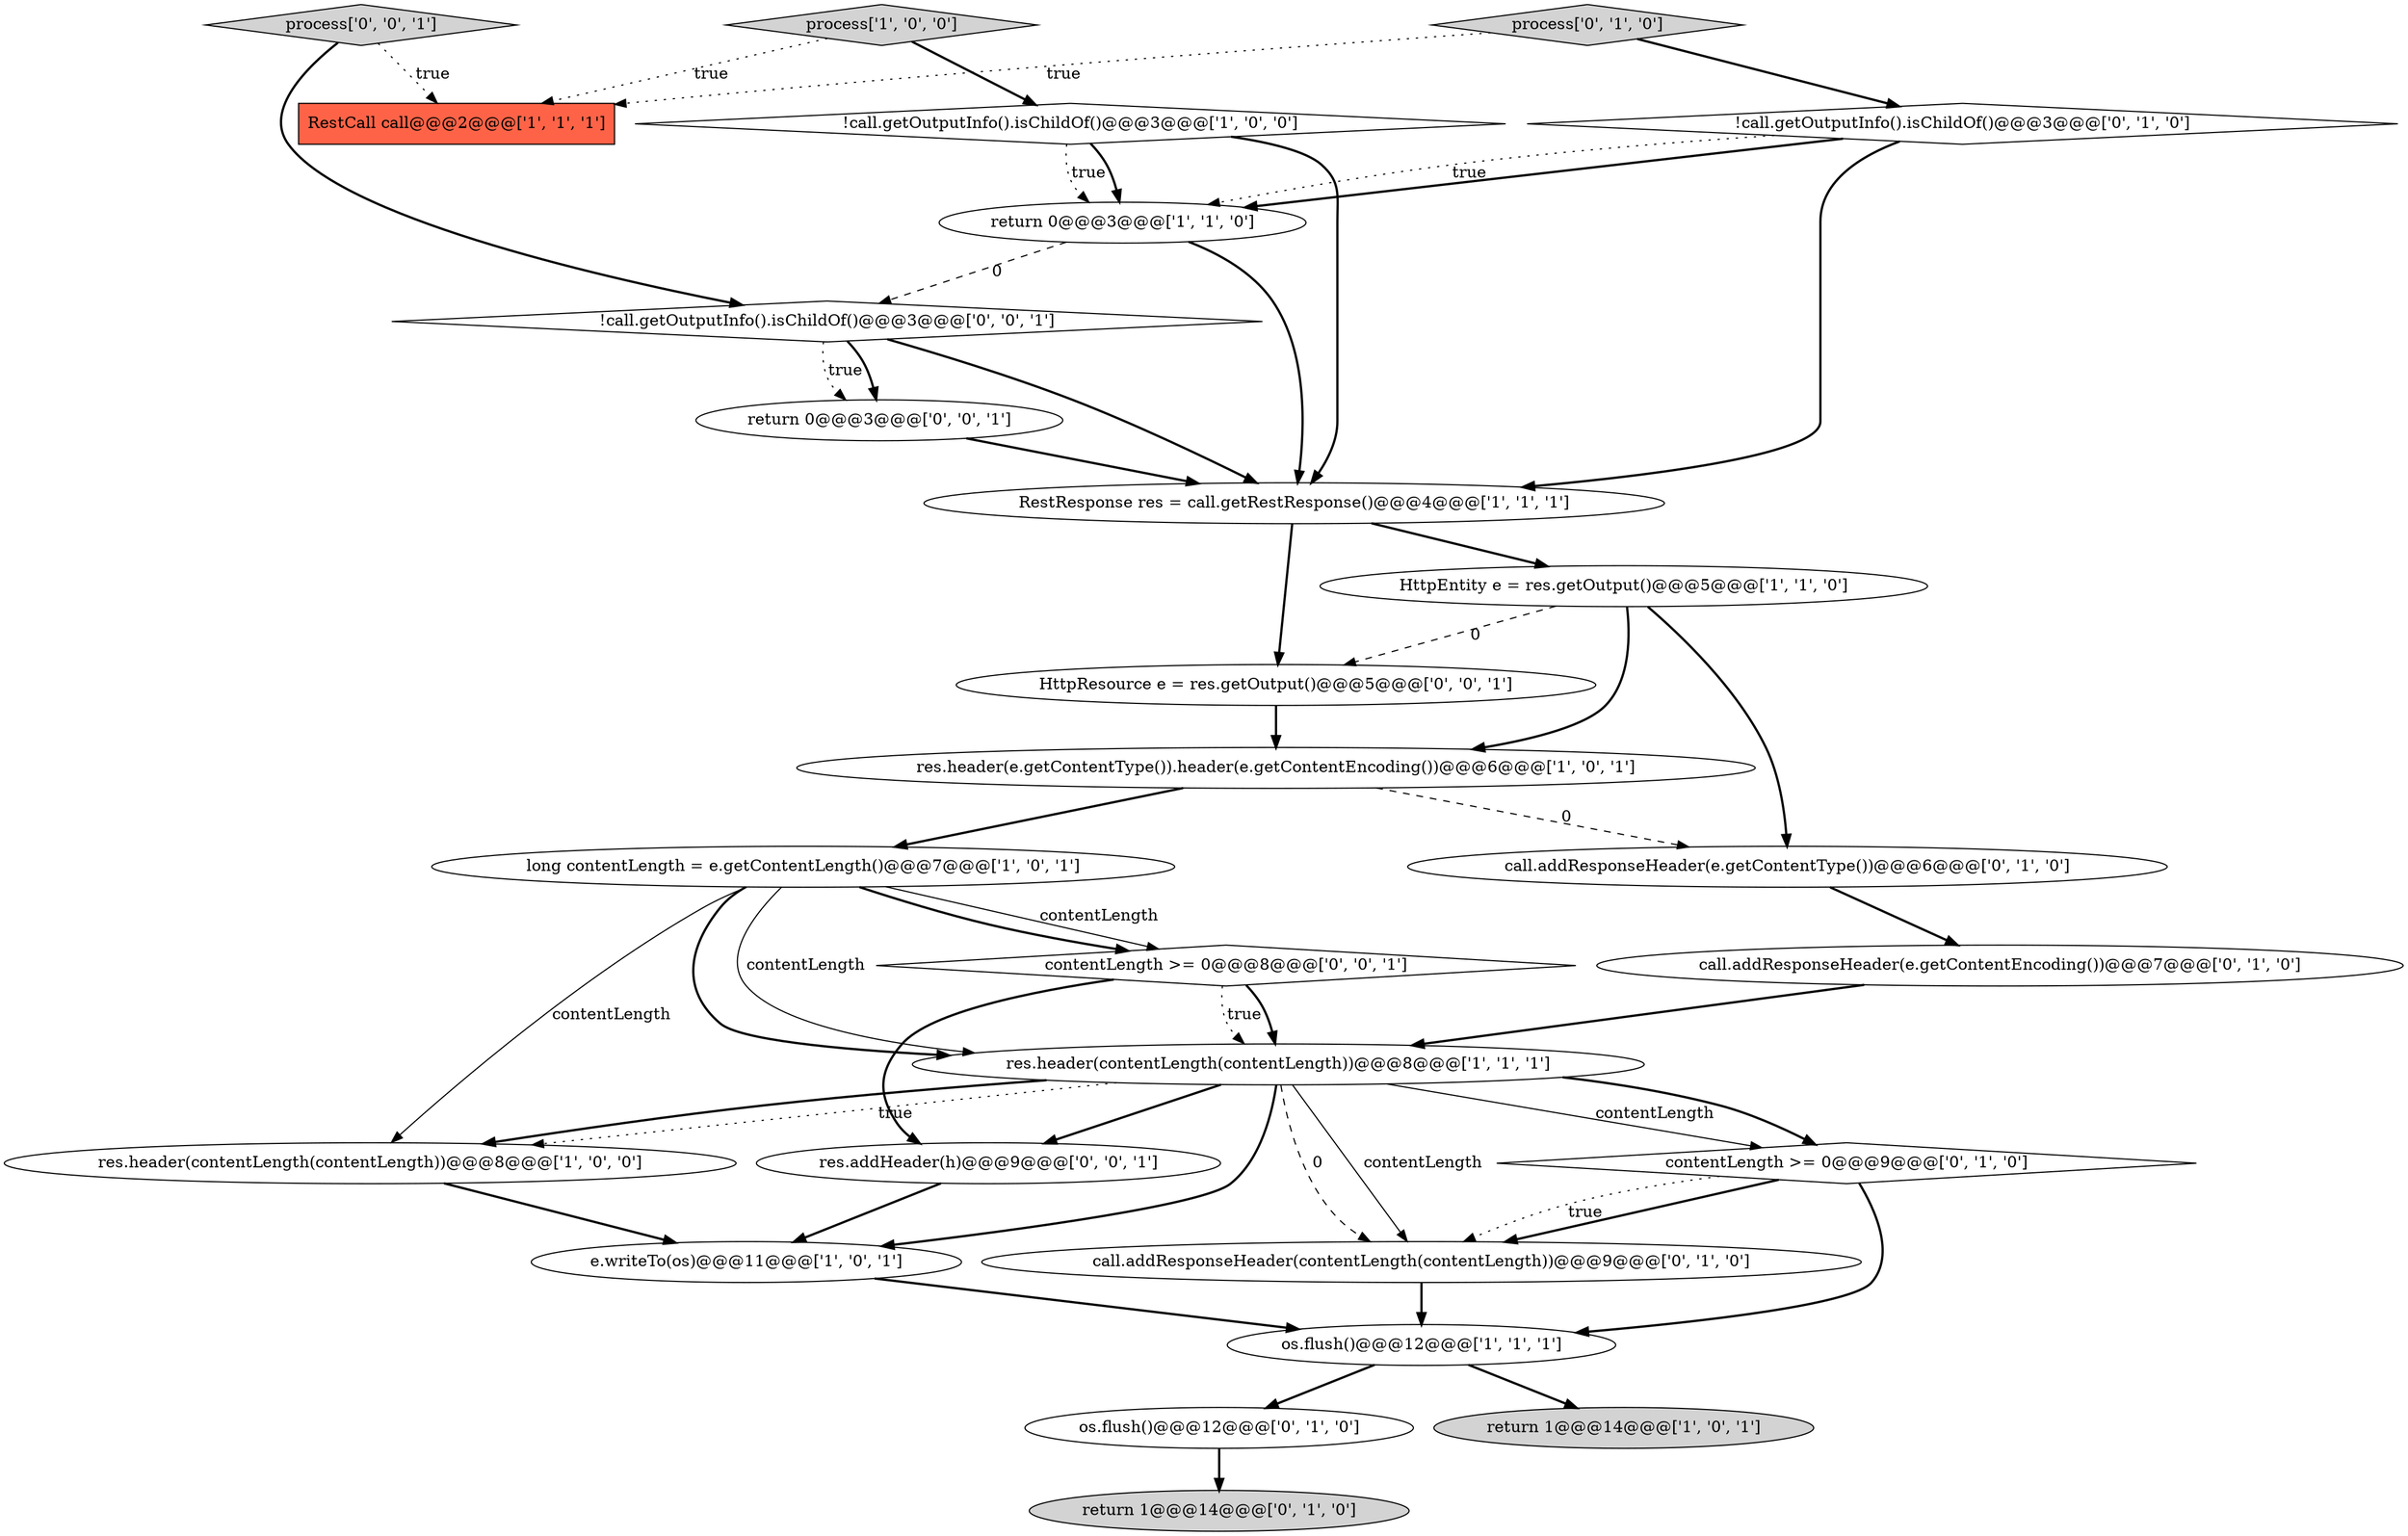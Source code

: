 digraph {
15 [style = filled, label = "os.flush()@@@12@@@['0', '1', '0']", fillcolor = white, shape = ellipse image = "AAA0AAABBB2BBB"];
4 [style = filled, label = "e.writeTo(os)@@@11@@@['1', '0', '1']", fillcolor = white, shape = ellipse image = "AAA0AAABBB1BBB"];
23 [style = filled, label = "return 0@@@3@@@['0', '0', '1']", fillcolor = white, shape = ellipse image = "AAA0AAABBB3BBB"];
17 [style = filled, label = "call.addResponseHeader(contentLength(contentLength))@@@9@@@['0', '1', '0']", fillcolor = white, shape = ellipse image = "AAA1AAABBB2BBB"];
11 [style = filled, label = "RestResponse res = call.getRestResponse()@@@4@@@['1', '1', '1']", fillcolor = white, shape = ellipse image = "AAA0AAABBB1BBB"];
22 [style = filled, label = "process['0', '0', '1']", fillcolor = lightgray, shape = diamond image = "AAA0AAABBB3BBB"];
26 [style = filled, label = "!call.getOutputInfo().isChildOf()@@@3@@@['0', '0', '1']", fillcolor = white, shape = diamond image = "AAA0AAABBB3BBB"];
20 [style = filled, label = "call.addResponseHeader(e.getContentEncoding())@@@7@@@['0', '1', '0']", fillcolor = white, shape = ellipse image = "AAA1AAABBB2BBB"];
5 [style = filled, label = "return 0@@@3@@@['1', '1', '0']", fillcolor = white, shape = ellipse image = "AAA0AAABBB1BBB"];
8 [style = filled, label = "res.header(contentLength(contentLength))@@@8@@@['1', '0', '0']", fillcolor = white, shape = ellipse image = "AAA0AAABBB1BBB"];
0 [style = filled, label = "res.header(e.getContentType()).header(e.getContentEncoding())@@@6@@@['1', '0', '1']", fillcolor = white, shape = ellipse image = "AAA0AAABBB1BBB"];
18 [style = filled, label = "process['0', '1', '0']", fillcolor = lightgray, shape = diamond image = "AAA0AAABBB2BBB"];
14 [style = filled, label = "!call.getOutputInfo().isChildOf()@@@3@@@['0', '1', '0']", fillcolor = white, shape = diamond image = "AAA0AAABBB2BBB"];
2 [style = filled, label = "process['1', '0', '0']", fillcolor = lightgray, shape = diamond image = "AAA0AAABBB1BBB"];
21 [style = filled, label = "res.addHeader(h)@@@9@@@['0', '0', '1']", fillcolor = white, shape = ellipse image = "AAA0AAABBB3BBB"];
12 [style = filled, label = "res.header(contentLength(contentLength))@@@8@@@['1', '1', '1']", fillcolor = white, shape = ellipse image = "AAA0AAABBB1BBB"];
7 [style = filled, label = "HttpEntity e = res.getOutput()@@@5@@@['1', '1', '0']", fillcolor = white, shape = ellipse image = "AAA0AAABBB1BBB"];
19 [style = filled, label = "call.addResponseHeader(e.getContentType())@@@6@@@['0', '1', '0']", fillcolor = white, shape = ellipse image = "AAA1AAABBB2BBB"];
25 [style = filled, label = "HttpResource e = res.getOutput()@@@5@@@['0', '0', '1']", fillcolor = white, shape = ellipse image = "AAA0AAABBB3BBB"];
16 [style = filled, label = "return 1@@@14@@@['0', '1', '0']", fillcolor = lightgray, shape = ellipse image = "AAA0AAABBB2BBB"];
9 [style = filled, label = "return 1@@@14@@@['1', '0', '1']", fillcolor = lightgray, shape = ellipse image = "AAA0AAABBB1BBB"];
24 [style = filled, label = "contentLength >= 0@@@8@@@['0', '0', '1']", fillcolor = white, shape = diamond image = "AAA0AAABBB3BBB"];
3 [style = filled, label = "long contentLength = e.getContentLength()@@@7@@@['1', '0', '1']", fillcolor = white, shape = ellipse image = "AAA0AAABBB1BBB"];
6 [style = filled, label = "os.flush()@@@12@@@['1', '1', '1']", fillcolor = white, shape = ellipse image = "AAA0AAABBB1BBB"];
10 [style = filled, label = "RestCall call@@@2@@@['1', '1', '1']", fillcolor = tomato, shape = box image = "AAA0AAABBB1BBB"];
13 [style = filled, label = "contentLength >= 0@@@9@@@['0', '1', '0']", fillcolor = white, shape = diamond image = "AAA0AAABBB2BBB"];
1 [style = filled, label = "!call.getOutputInfo().isChildOf()@@@3@@@['1', '0', '0']", fillcolor = white, shape = diamond image = "AAA0AAABBB1BBB"];
24->21 [style = bold, label=""];
14->5 [style = bold, label=""];
11->25 [style = bold, label=""];
12->13 [style = solid, label="contentLength"];
0->19 [style = dashed, label="0"];
4->6 [style = bold, label=""];
3->24 [style = bold, label=""];
12->17 [style = dashed, label="0"];
14->5 [style = dotted, label="true"];
8->4 [style = bold, label=""];
6->15 [style = bold, label=""];
13->17 [style = bold, label=""];
19->20 [style = bold, label=""];
12->4 [style = bold, label=""];
3->24 [style = solid, label="contentLength"];
13->6 [style = bold, label=""];
12->21 [style = bold, label=""];
0->3 [style = bold, label=""];
23->11 [style = bold, label=""];
14->11 [style = bold, label=""];
13->17 [style = dotted, label="true"];
7->25 [style = dashed, label="0"];
12->17 [style = solid, label="contentLength"];
2->10 [style = dotted, label="true"];
26->23 [style = dotted, label="true"];
1->11 [style = bold, label=""];
11->7 [style = bold, label=""];
6->9 [style = bold, label=""];
12->13 [style = bold, label=""];
12->8 [style = dotted, label="true"];
22->26 [style = bold, label=""];
17->6 [style = bold, label=""];
1->5 [style = dotted, label="true"];
5->11 [style = bold, label=""];
3->12 [style = bold, label=""];
26->11 [style = bold, label=""];
3->8 [style = solid, label="contentLength"];
7->0 [style = bold, label=""];
2->1 [style = bold, label=""];
24->12 [style = dotted, label="true"];
15->16 [style = bold, label=""];
18->10 [style = dotted, label="true"];
26->23 [style = bold, label=""];
25->0 [style = bold, label=""];
24->12 [style = bold, label=""];
7->19 [style = bold, label=""];
18->14 [style = bold, label=""];
21->4 [style = bold, label=""];
12->8 [style = bold, label=""];
3->12 [style = solid, label="contentLength"];
20->12 [style = bold, label=""];
5->26 [style = dashed, label="0"];
22->10 [style = dotted, label="true"];
1->5 [style = bold, label=""];
}
